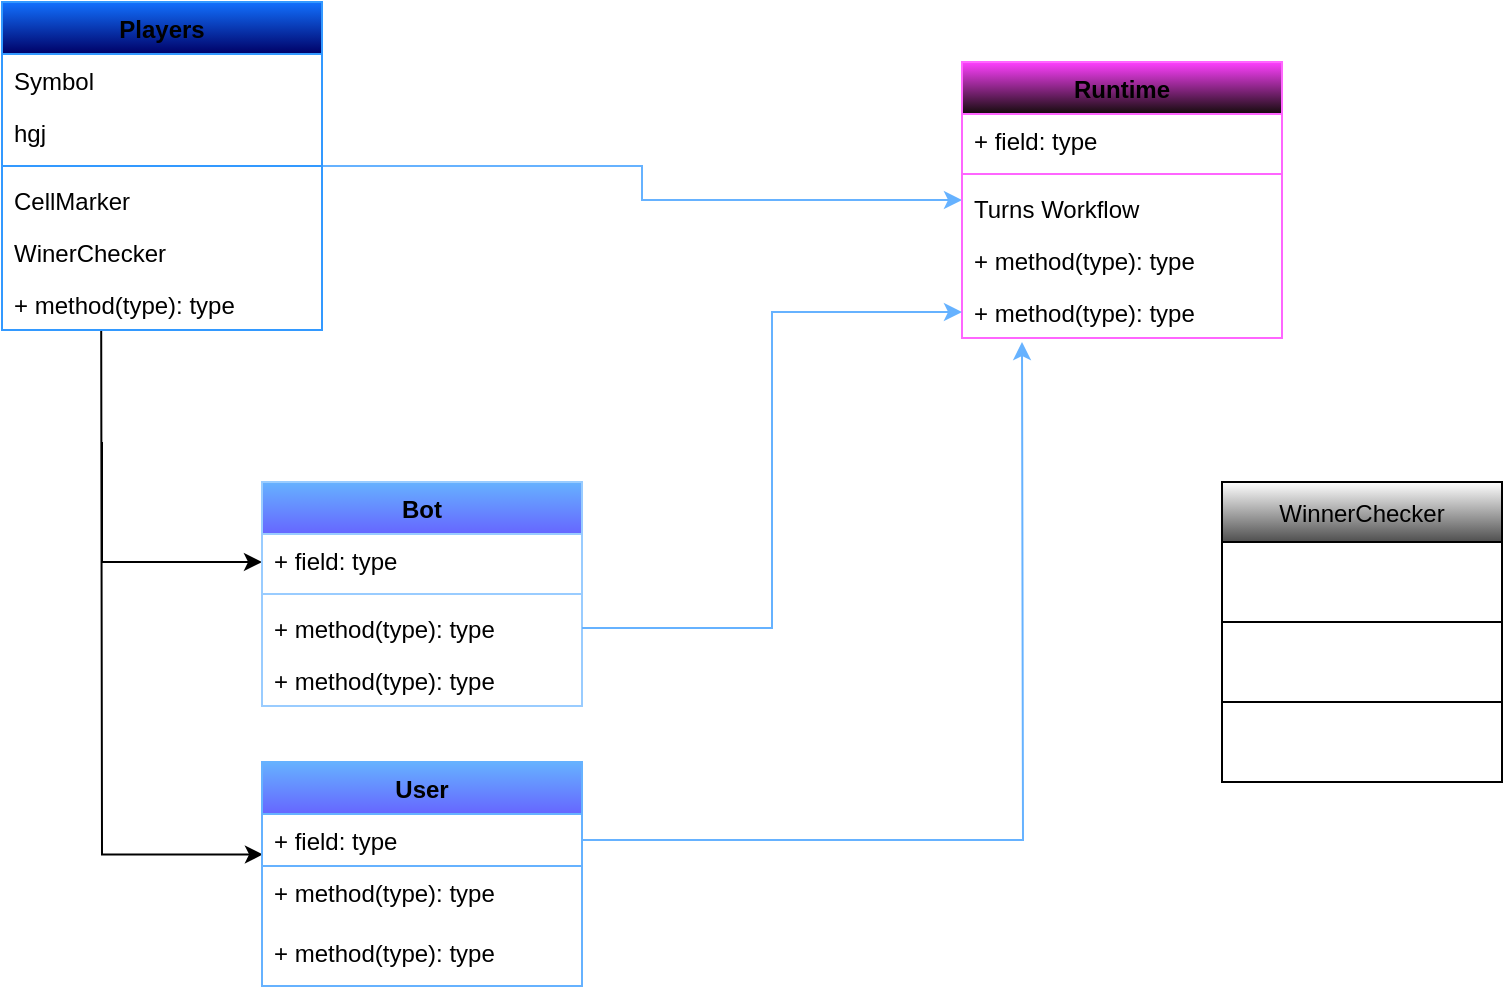 <mxfile>
    <diagram id="C5RBs43oDa-KdzZeNtuy" name="Page-1">
        <mxGraphModel dx="821" dy="568" grid="1" gridSize="10" guides="1" tooltips="1" connect="1" arrows="1" fold="1" page="1" pageScale="1" pageWidth="827" pageHeight="1169" math="0" shadow="0">
            <root>
                <mxCell id="WIyWlLk6GJQsqaUBKTNV-0"/>
                <mxCell id="WIyWlLk6GJQsqaUBKTNV-1" parent="WIyWlLk6GJQsqaUBKTNV-0"/>
                <mxCell id="A3kams5VofBvOvKnBoQk-14" value="" style="edgeStyle=orthogonalEdgeStyle;rounded=0;orthogonalLoop=1;jettySize=auto;html=1;entryX=0.003;entryY=0.777;entryDx=0;entryDy=0;entryPerimeter=0;exitX=0.31;exitY=1.008;exitDx=0;exitDy=0;exitPerimeter=0;" parent="WIyWlLk6GJQsqaUBKTNV-1" source="A3kams5VofBvOvKnBoQk-15" target="A3kams5VofBvOvKnBoQk-11" edge="1">
                    <mxGeometry relative="1" as="geometry">
                        <mxPoint x="70" y="225" as="sourcePoint"/>
                        <mxPoint x="130" y="490" as="targetPoint"/>
                        <Array as="points">
                            <mxPoint x="70" y="224"/>
                            <mxPoint x="70" y="487"/>
                            <mxPoint x="140" y="487"/>
                        </Array>
                    </mxGeometry>
                </mxCell>
                <mxCell id="A3kams5VofBvOvKnBoQk-21" value="" style="edgeStyle=orthogonalEdgeStyle;rounded=0;orthogonalLoop=1;jettySize=auto;html=1;" parent="WIyWlLk6GJQsqaUBKTNV-1" target="A3kams5VofBvOvKnBoQk-16" edge="1">
                    <mxGeometry relative="1" as="geometry">
                        <mxPoint x="70" y="280" as="sourcePoint"/>
                        <Array as="points">
                            <mxPoint x="70" y="340"/>
                        </Array>
                    </mxGeometry>
                </mxCell>
                <mxCell id="A3kams5VofBvOvKnBoQk-31" value="" style="edgeStyle=orthogonalEdgeStyle;rounded=0;orthogonalLoop=1;jettySize=auto;html=1;strokeColor=#66B2FF;" parent="WIyWlLk6GJQsqaUBKTNV-1" source="A3kams5VofBvOvKnBoQk-6" target="A3kams5VofBvOvKnBoQk-25" edge="1">
                    <mxGeometry relative="1" as="geometry"/>
                </mxCell>
                <mxCell id="A3kams5VofBvOvKnBoQk-6" value="Players" style="swimlane;fontStyle=1;align=center;verticalAlign=top;childLayout=stackLayout;horizontal=1;startSize=26;horizontalStack=0;resizeParent=1;resizeParentMax=0;resizeLast=0;collapsible=1;marginBottom=0;whiteSpace=wrap;html=1;fillColor=#1271FF;strokeColor=#3399FF;gradientColor=#000066;" parent="WIyWlLk6GJQsqaUBKTNV-1" vertex="1">
                    <mxGeometry x="20" y="60" width="160" height="164" as="geometry"/>
                </mxCell>
                <mxCell id="A3kams5VofBvOvKnBoQk-7" value="Symbol" style="text;strokeColor=none;fillColor=none;align=left;verticalAlign=top;spacingLeft=4;spacingRight=4;overflow=hidden;rotatable=0;points=[[0,0.5],[1,0.5]];portConstraint=eastwest;whiteSpace=wrap;html=1;" parent="A3kams5VofBvOvKnBoQk-6" vertex="1">
                    <mxGeometry y="26" width="160" height="26" as="geometry"/>
                </mxCell>
                <mxCell id="A3kams5VofBvOvKnBoQk-39" value="hgj" style="text;strokeColor=none;fillColor=none;align=left;verticalAlign=top;spacingLeft=4;spacingRight=4;overflow=hidden;rotatable=0;points=[[0,0.5],[1,0.5]];portConstraint=eastwest;whiteSpace=wrap;html=1;" parent="A3kams5VofBvOvKnBoQk-6" vertex="1">
                    <mxGeometry y="52" width="160" height="26" as="geometry"/>
                </mxCell>
                <mxCell id="A3kams5VofBvOvKnBoQk-8" value="" style="line;strokeWidth=1;fillColor=none;align=left;verticalAlign=middle;spacingTop=-1;spacingLeft=3;spacingRight=3;rotatable=0;labelPosition=right;points=[];portConstraint=eastwest;strokeColor=inherit;" parent="A3kams5VofBvOvKnBoQk-6" vertex="1">
                    <mxGeometry y="78" width="160" height="8" as="geometry"/>
                </mxCell>
                <mxCell id="A3kams5VofBvOvKnBoQk-9" value="CellMarker" style="text;strokeColor=none;fillColor=none;align=left;verticalAlign=top;spacingLeft=4;spacingRight=4;overflow=hidden;rotatable=0;points=[[0,0.5],[1,0.5]];portConstraint=eastwest;whiteSpace=wrap;html=1;" parent="A3kams5VofBvOvKnBoQk-6" vertex="1">
                    <mxGeometry y="86" width="160" height="26" as="geometry"/>
                </mxCell>
                <mxCell id="A3kams5VofBvOvKnBoQk-24" value="WinerChecker" style="text;strokeColor=none;fillColor=none;align=left;verticalAlign=top;spacingLeft=4;spacingRight=4;overflow=hidden;rotatable=0;points=[[0,0.5],[1,0.5]];portConstraint=eastwest;whiteSpace=wrap;html=1;" parent="A3kams5VofBvOvKnBoQk-6" vertex="1">
                    <mxGeometry y="112" width="160" height="26" as="geometry"/>
                </mxCell>
                <mxCell id="A3kams5VofBvOvKnBoQk-15" value="+ method(type): type" style="text;strokeColor=none;fillColor=none;align=left;verticalAlign=top;spacingLeft=4;spacingRight=4;overflow=hidden;rotatable=0;points=[[0,0.5],[1,0.5]];portConstraint=eastwest;whiteSpace=wrap;html=1;" parent="A3kams5VofBvOvKnBoQk-6" vertex="1">
                    <mxGeometry y="138" width="160" height="26" as="geometry"/>
                </mxCell>
                <mxCell id="A3kams5VofBvOvKnBoQk-10" value="User" style="swimlane;fontStyle=1;align=center;verticalAlign=top;childLayout=stackLayout;horizontal=1;startSize=26;horizontalStack=0;resizeParent=1;resizeParentMax=0;resizeLast=0;collapsible=1;marginBottom=0;whiteSpace=wrap;html=1;fillColor=#66B2FF;strokeColor=#66B2FF;gradientColor=#6666FF;" parent="WIyWlLk6GJQsqaUBKTNV-1" vertex="1">
                    <mxGeometry x="150" y="440" width="160" height="112" as="geometry"/>
                </mxCell>
                <mxCell id="A3kams5VofBvOvKnBoQk-38" style="edgeStyle=orthogonalEdgeStyle;rounded=0;orthogonalLoop=1;jettySize=auto;html=1;exitX=1;exitY=0.5;exitDx=0;exitDy=0;strokeColor=#66B2FF;" parent="A3kams5VofBvOvKnBoQk-10" source="A3kams5VofBvOvKnBoQk-11" edge="1">
                    <mxGeometry relative="1" as="geometry">
                        <mxPoint x="380" y="-210" as="targetPoint"/>
                    </mxGeometry>
                </mxCell>
                <mxCell id="A3kams5VofBvOvKnBoQk-11" value="+ field: type" style="text;strokeColor=#66B2FF;fillColor=none;align=left;verticalAlign=top;spacingLeft=4;spacingRight=4;overflow=hidden;rotatable=0;points=[[0,0.5],[1,0.5]];portConstraint=eastwest;whiteSpace=wrap;html=1;" parent="A3kams5VofBvOvKnBoQk-10" vertex="1">
                    <mxGeometry y="26" width="160" height="26" as="geometry"/>
                </mxCell>
                <mxCell id="A3kams5VofBvOvKnBoQk-13" value="+ method(type): type" style="text;strokeColor=none;fillColor=none;align=left;verticalAlign=top;spacingLeft=4;spacingRight=4;overflow=hidden;rotatable=0;points=[[0,0.5],[1,0.5]];portConstraint=eastwest;whiteSpace=wrap;html=1;" parent="A3kams5VofBvOvKnBoQk-10" vertex="1">
                    <mxGeometry y="52" width="160" height="30" as="geometry"/>
                </mxCell>
                <mxCell id="0" value="+ method(type): type" style="text;strokeColor=none;fillColor=none;align=left;verticalAlign=top;spacingLeft=4;spacingRight=4;overflow=hidden;rotatable=0;points=[[0,0.5],[1,0.5]];portConstraint=eastwest;whiteSpace=wrap;html=1;" vertex="1" parent="A3kams5VofBvOvKnBoQk-10">
                    <mxGeometry y="82" width="160" height="30" as="geometry"/>
                </mxCell>
                <mxCell id="A3kams5VofBvOvKnBoQk-16" value="Bot" style="swimlane;fontStyle=1;align=center;verticalAlign=top;childLayout=stackLayout;horizontal=1;startSize=26;horizontalStack=0;resizeParent=1;resizeParentMax=0;resizeLast=0;collapsible=1;marginBottom=0;whiteSpace=wrap;html=1;fillColor=#66B2FF;strokeColor=#99CCFF;gradientColor=#6666FF;" parent="WIyWlLk6GJQsqaUBKTNV-1" vertex="1">
                    <mxGeometry x="150" y="300" width="160" height="112" as="geometry"/>
                </mxCell>
                <mxCell id="A3kams5VofBvOvKnBoQk-17" value="+ field: type" style="text;strokeColor=none;fillColor=none;align=left;verticalAlign=top;spacingLeft=4;spacingRight=4;overflow=hidden;rotatable=0;points=[[0,0.5],[1,0.5]];portConstraint=eastwest;whiteSpace=wrap;html=1;" parent="A3kams5VofBvOvKnBoQk-16" vertex="1">
                    <mxGeometry y="26" width="160" height="26" as="geometry"/>
                </mxCell>
                <mxCell id="A3kams5VofBvOvKnBoQk-18" value="" style="line;strokeWidth=1;fillColor=none;align=left;verticalAlign=middle;spacingTop=-1;spacingLeft=3;spacingRight=3;rotatable=0;labelPosition=right;points=[];portConstraint=eastwest;strokeColor=inherit;" parent="A3kams5VofBvOvKnBoQk-16" vertex="1">
                    <mxGeometry y="52" width="160" height="8" as="geometry"/>
                </mxCell>
                <mxCell id="A3kams5VofBvOvKnBoQk-19" value="+ method(type): type" style="text;strokeColor=none;fillColor=none;align=left;verticalAlign=top;spacingLeft=4;spacingRight=4;overflow=hidden;rotatable=0;points=[[0,0.5],[1,0.5]];portConstraint=eastwest;whiteSpace=wrap;html=1;" parent="A3kams5VofBvOvKnBoQk-16" vertex="1">
                    <mxGeometry y="60" width="160" height="26" as="geometry"/>
                </mxCell>
                <mxCell id="A3kams5VofBvOvKnBoQk-20" value="+ method(type): type" style="text;strokeColor=none;fillColor=none;align=left;verticalAlign=top;spacingLeft=4;spacingRight=4;overflow=hidden;rotatable=0;points=[[0,0.5],[1,0.5]];portConstraint=eastwest;whiteSpace=wrap;html=1;" parent="A3kams5VofBvOvKnBoQk-16" vertex="1">
                    <mxGeometry y="86" width="160" height="26" as="geometry"/>
                </mxCell>
                <mxCell id="A3kams5VofBvOvKnBoQk-25" value="Runtime" style="swimlane;fontStyle=1;align=center;verticalAlign=top;childLayout=stackLayout;horizontal=1;startSize=26;horizontalStack=0;resizeParent=1;resizeParentMax=0;resizeLast=0;collapsible=1;marginBottom=0;whiteSpace=wrap;html=1;fillColor=#FF40FF;strokeColor=#FF66FF;fillStyle=auto;gradientColor=#140b0b;" parent="WIyWlLk6GJQsqaUBKTNV-1" vertex="1">
                    <mxGeometry x="500" y="90" width="160" height="138" as="geometry"/>
                </mxCell>
                <mxCell id="A3kams5VofBvOvKnBoQk-26" value="+ field: type" style="text;strokeColor=none;fillColor=none;align=left;verticalAlign=top;spacingLeft=4;spacingRight=4;overflow=hidden;rotatable=0;points=[[0,0.5],[1,0.5]];portConstraint=eastwest;whiteSpace=wrap;html=1;" parent="A3kams5VofBvOvKnBoQk-25" vertex="1">
                    <mxGeometry y="26" width="160" height="26" as="geometry"/>
                </mxCell>
                <mxCell id="A3kams5VofBvOvKnBoQk-27" value="" style="line;strokeWidth=1;fillColor=none;align=left;verticalAlign=middle;spacingTop=-1;spacingLeft=3;spacingRight=3;rotatable=0;labelPosition=right;points=[];portConstraint=eastwest;strokeColor=inherit;" parent="A3kams5VofBvOvKnBoQk-25" vertex="1">
                    <mxGeometry y="52" width="160" height="8" as="geometry"/>
                </mxCell>
                <mxCell id="A3kams5VofBvOvKnBoQk-29" value="Turns Workflow" style="text;strokeColor=none;fillColor=none;align=left;verticalAlign=top;spacingLeft=4;spacingRight=4;overflow=hidden;rotatable=0;points=[[0,0.5],[1,0.5]];portConstraint=eastwest;whiteSpace=wrap;html=1;" parent="A3kams5VofBvOvKnBoQk-25" vertex="1">
                    <mxGeometry y="60" width="160" height="26" as="geometry"/>
                </mxCell>
                <mxCell id="A3kams5VofBvOvKnBoQk-28" value="+ method(type): type" style="text;strokeColor=none;fillColor=none;align=left;verticalAlign=top;spacingLeft=4;spacingRight=4;overflow=hidden;rotatable=0;points=[[0,0.5],[1,0.5]];portConstraint=eastwest;whiteSpace=wrap;html=1;" parent="A3kams5VofBvOvKnBoQk-25" vertex="1">
                    <mxGeometry y="86" width="160" height="26" as="geometry"/>
                </mxCell>
                <mxCell id="A3kams5VofBvOvKnBoQk-30" value="+ method(type): type" style="text;strokeColor=none;fillColor=none;align=left;verticalAlign=top;spacingLeft=4;spacingRight=4;overflow=hidden;rotatable=0;points=[[0,0.5],[1,0.5]];portConstraint=eastwest;whiteSpace=wrap;html=1;" parent="A3kams5VofBvOvKnBoQk-25" vertex="1">
                    <mxGeometry y="112" width="160" height="26" as="geometry"/>
                </mxCell>
                <mxCell id="A3kams5VofBvOvKnBoQk-37" style="edgeStyle=orthogonalEdgeStyle;rounded=0;orthogonalLoop=1;jettySize=auto;html=1;exitX=1;exitY=0.5;exitDx=0;exitDy=0;strokeColor=#66B2FF;" parent="WIyWlLk6GJQsqaUBKTNV-1" source="A3kams5VofBvOvKnBoQk-19" target="A3kams5VofBvOvKnBoQk-30" edge="1">
                    <mxGeometry relative="1" as="geometry"/>
                </mxCell>
                <mxCell id="A3kams5VofBvOvKnBoQk-40" value="WinnerChecker" style="shape=table;startSize=30;container=1;collapsible=0;childLayout=tableLayout;gradientColor=#4F4F4F;" parent="WIyWlLk6GJQsqaUBKTNV-1" vertex="1">
                    <mxGeometry x="630" y="300" width="140" height="150" as="geometry"/>
                </mxCell>
                <mxCell id="A3kams5VofBvOvKnBoQk-41" value="" style="shape=tableRow;horizontal=0;startSize=0;swimlaneHead=0;swimlaneBody=0;strokeColor=inherit;top=0;left=0;bottom=0;right=0;collapsible=0;dropTarget=0;fillColor=none;points=[[0,0.5],[1,0.5]];portConstraint=eastwest;" parent="A3kams5VofBvOvKnBoQk-40" vertex="1">
                    <mxGeometry y="30" width="140" height="40" as="geometry"/>
                </mxCell>
                <mxCell id="A3kams5VofBvOvKnBoQk-42" value="" style="shape=partialRectangle;html=1;whiteSpace=wrap;connectable=0;strokeColor=inherit;overflow=hidden;fillColor=none;top=0;left=0;bottom=0;right=0;pointerEvents=1;" parent="A3kams5VofBvOvKnBoQk-41" vertex="1">
                    <mxGeometry width="140" height="40" as="geometry">
                        <mxRectangle width="140" height="40" as="alternateBounds"/>
                    </mxGeometry>
                </mxCell>
                <mxCell id="A3kams5VofBvOvKnBoQk-43" value="" style="shape=tableRow;horizontal=0;startSize=0;swimlaneHead=0;swimlaneBody=0;strokeColor=inherit;top=0;left=0;bottom=0;right=0;collapsible=0;dropTarget=0;fillColor=none;points=[[0,0.5],[1,0.5]];portConstraint=eastwest;" parent="A3kams5VofBvOvKnBoQk-40" vertex="1">
                    <mxGeometry y="70" width="140" height="40" as="geometry"/>
                </mxCell>
                <mxCell id="A3kams5VofBvOvKnBoQk-44" value="" style="shape=partialRectangle;html=1;whiteSpace=wrap;connectable=0;strokeColor=inherit;overflow=hidden;fillColor=none;top=0;left=0;bottom=0;right=0;pointerEvents=1;" parent="A3kams5VofBvOvKnBoQk-43" vertex="1">
                    <mxGeometry width="140" height="40" as="geometry">
                        <mxRectangle width="140" height="40" as="alternateBounds"/>
                    </mxGeometry>
                </mxCell>
                <mxCell id="A3kams5VofBvOvKnBoQk-45" value="" style="shape=tableRow;horizontal=0;startSize=0;swimlaneHead=0;swimlaneBody=0;strokeColor=inherit;top=0;left=0;bottom=0;right=0;collapsible=0;dropTarget=0;fillColor=none;points=[[0,0.5],[1,0.5]];portConstraint=eastwest;" parent="A3kams5VofBvOvKnBoQk-40" vertex="1">
                    <mxGeometry y="110" width="140" height="40" as="geometry"/>
                </mxCell>
                <mxCell id="A3kams5VofBvOvKnBoQk-46" value="" style="shape=partialRectangle;html=1;whiteSpace=wrap;connectable=0;strokeColor=inherit;overflow=hidden;fillColor=none;top=0;left=0;bottom=0;right=0;pointerEvents=1;" parent="A3kams5VofBvOvKnBoQk-45" vertex="1">
                    <mxGeometry width="140" height="40" as="geometry">
                        <mxRectangle width="140" height="40" as="alternateBounds"/>
                    </mxGeometry>
                </mxCell>
            </root>
        </mxGraphModel>
    </diagram>
</mxfile>